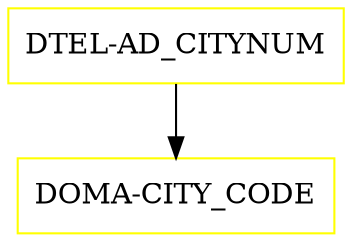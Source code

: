 digraph G {
  "DTEL-AD_CITYNUM" [shape=box,color=yellow];
  "DOMA-CITY_CODE" [shape=box,color=yellow,URL="./DOMA_CITY_CODE.html"];
  "DTEL-AD_CITYNUM" -> "DOMA-CITY_CODE";
}
